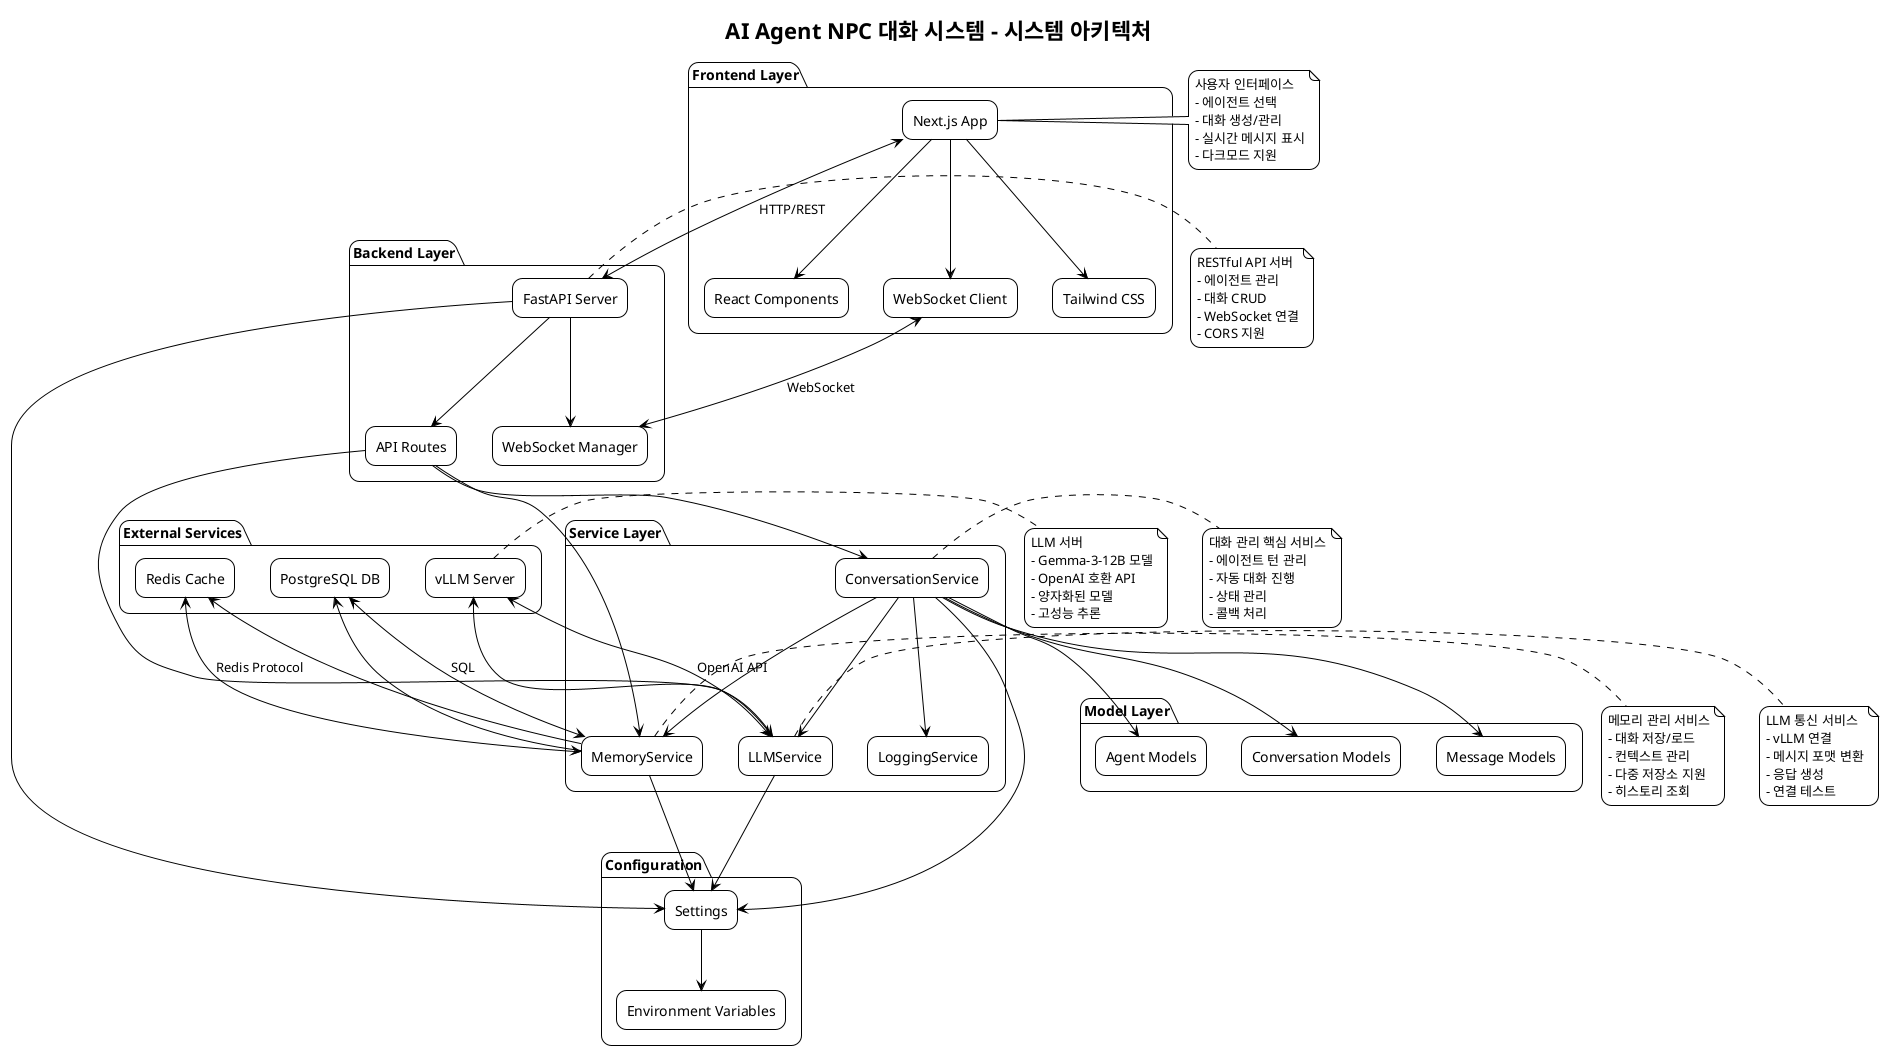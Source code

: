@startuml System_Architecture

!theme plain
skinparam backgroundColor #FFFFFF
skinparam componentStyle rectangle
skinparam roundcorner 20

title AI Agent NPC 대화 시스템 - 시스템 아키텍처

package "Frontend Layer" {
    [Next.js App] as Frontend
    [React Components] as Components
    [WebSocket Client] as WSClient
    [Tailwind CSS] as Tailwind
}

package "Backend Layer" {
    [FastAPI Server] as FastAPI
    [API Routes] as APIRoutes
    [WebSocket Manager] as WSManager
}

package "Service Layer" {
    [ConversationService] as ConvService
    [LLMService] as LLMService
    [MemoryService] as MemoryService
    [LoggingService] as LogService
}

package "Model Layer" {
    [Agent Models] as AgentModels
    [Conversation Models] as ConvModels
    [Message Models] as MessageModels
}

package "External Services" {
    [vLLM Server] as vLLM
    [Redis Cache] as Redis
    [PostgreSQL DB] as PostgreSQL
}

package "Configuration" {
    [Settings] as Config
    [Environment Variables] as EnvVars
}

' Frontend connections
Frontend --> Components
Frontend --> WSClient
Frontend --> Tailwind

' Backend connections
FastAPI --> APIRoutes
FastAPI --> WSManager
APIRoutes --> ConvService
APIRoutes --> LLMService
APIRoutes --> MemoryService

' Service connections
ConvService --> LLMService
ConvService --> MemoryService
ConvService --> LogService
LLMService --> vLLM
MemoryService --> Redis
MemoryService --> PostgreSQL

' Model connections
ConvService --> AgentModels
ConvService --> ConvModels
ConvService --> MessageModels

' Configuration connections
FastAPI --> Config
ConvService --> Config
LLMService --> Config
MemoryService --> Config
Config --> EnvVars

' External connections
Frontend <--> FastAPI : HTTP/REST
WSClient <--> WSManager : WebSocket
vLLM <--> LLMService : OpenAI API
Redis <--> MemoryService : Redis Protocol
PostgreSQL <--> MemoryService : SQL

note right of Frontend
  사용자 인터페이스
  - 에이전트 선택
  - 대화 생성/관리
  - 실시간 메시지 표시
  - 다크모드 지원
end note

note right of FastAPI
  RESTful API 서버
  - 에이전트 관리
  - 대화 CRUD
  - WebSocket 연결
  - CORS 지원
end note

note right of ConvService
  대화 관리 핵심 서비스
  - 에이전트 턴 관리
  - 자동 대화 진행
  - 상태 관리
  - 콜백 처리
end note

note right of LLMService
  LLM 통신 서비스
  - vLLM 연결
  - 메시지 포맷 변환
  - 응답 생성
  - 연결 테스트
end note

note right of MemoryService
  메모리 관리 서비스
  - 대화 저장/로드
  - 컨텍스트 관리
  - 다중 저장소 지원
  - 히스토리 조회
end note

note right of vLLM
  LLM 서버
  - Gemma-3-12B 모델
  - OpenAI 호환 API
  - 양자화된 모델
  - 고성능 추론
end note

@enduml 